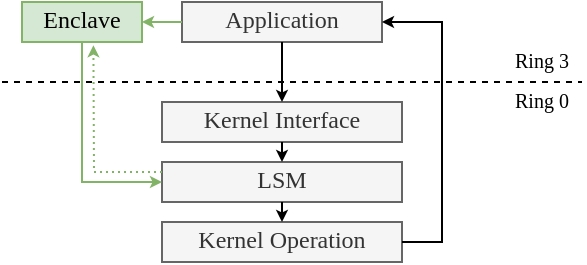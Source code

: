 <mxfile version="13.0.3" type="device"><diagram id="IpD1kZnpUoJtoLjFd5iW" name="Page-1"><mxGraphModel dx="215" dy="145" grid="1" gridSize="10" guides="1" tooltips="1" connect="1" arrows="1" fold="1" page="1" pageScale="1" pageWidth="827" pageHeight="1169" math="0" shadow="0"><root><mxCell id="0"/><mxCell id="1" parent="0"/><mxCell id="NyK8BzgrHjAssunn8SGe-1" value="" style="endArrow=none;dashed=1;html=1;" edge="1" parent="1"><mxGeometry width="50" height="50" relative="1" as="geometry"><mxPoint x="290" y="320" as="sourcePoint"/><mxPoint x="580" y="320" as="targetPoint"/></mxGeometry></mxCell><mxCell id="NyK8BzgrHjAssunn8SGe-3" value="Application" style="rounded=0;whiteSpace=wrap;html=1;fillColor=#f5f5f5;strokeColor=#666666;fontColor=#333333;fontFamily=Linux Libertine O;spacingBottom=2;" vertex="1" parent="1"><mxGeometry x="380" y="280" width="100" height="20" as="geometry"/></mxCell><mxCell id="NyK8BzgrHjAssunn8SGe-5" value="Kernel Interface" style="rounded=0;whiteSpace=wrap;html=1;fillColor=#f5f5f5;strokeColor=#666666;fontColor=#333333;fontFamily=Linux Libertine O;spacingBottom=2;" vertex="1" parent="1"><mxGeometry x="370" y="330" width="120" height="20" as="geometry"/></mxCell><mxCell id="NyK8BzgrHjAssunn8SGe-6" value="LSM" style="rounded=0;whiteSpace=wrap;html=1;fillColor=#f5f5f5;strokeColor=#666666;fontColor=#333333;fontFamily=Linux Libertine O;spacingBottom=2;" vertex="1" parent="1"><mxGeometry x="370" y="360" width="120" height="20" as="geometry"/></mxCell><mxCell id="NyK8BzgrHjAssunn8SGe-7" value="Kernel Operation" style="rounded=0;whiteSpace=wrap;html=1;fillColor=#f5f5f5;strokeColor=#666666;fontColor=#333333;fontFamily=Linux Libertine O;spacingBottom=2;" vertex="1" parent="1"><mxGeometry x="370" y="390" width="120" height="20" as="geometry"/></mxCell><mxCell id="NyK8BzgrHjAssunn8SGe-8" value="Enclave" style="rounded=0;whiteSpace=wrap;html=1;fillColor=#d5e8d4;strokeColor=#82b366;fontFamily=Linux Libertine O;spacingBottom=2;" vertex="1" parent="1"><mxGeometry x="300" y="280" width="60" height="20" as="geometry"/></mxCell><mxCell id="NyK8BzgrHjAssunn8SGe-10" value="" style="endArrow=none;startArrow=classic;html=1;exitX=0.5;exitY=0;exitDx=0;exitDy=0;entryX=0.5;entryY=1;entryDx=0;entryDy=0;startSize=3;endFill=0;" edge="1" parent="1" source="NyK8BzgrHjAssunn8SGe-5" target="NyK8BzgrHjAssunn8SGe-3"><mxGeometry width="50" height="50" relative="1" as="geometry"><mxPoint x="380" y="350" as="sourcePoint"/><mxPoint x="430" y="310" as="targetPoint"/></mxGeometry></mxCell><mxCell id="NyK8BzgrHjAssunn8SGe-11" value="" style="endArrow=none;startArrow=classic;html=1;exitX=0.5;exitY=0;exitDx=0;exitDy=0;entryX=0.5;entryY=1;entryDx=0;entryDy=0;startSize=3;endFill=0;" edge="1" parent="1" source="NyK8BzgrHjAssunn8SGe-6" target="NyK8BzgrHjAssunn8SGe-5"><mxGeometry width="50" height="50" relative="1" as="geometry"><mxPoint x="380" y="350" as="sourcePoint"/><mxPoint x="530" y="370" as="targetPoint"/></mxGeometry></mxCell><mxCell id="NyK8BzgrHjAssunn8SGe-14" value="" style="endArrow=none;startArrow=classic;html=1;entryX=0.5;entryY=1;entryDx=0;entryDy=0;exitX=0.5;exitY=0;exitDx=0;exitDy=0;startSize=3;endFill=0;" edge="1" parent="1" source="NyK8BzgrHjAssunn8SGe-7" target="NyK8BzgrHjAssunn8SGe-6"><mxGeometry width="50" height="50" relative="1" as="geometry"><mxPoint x="380" y="350" as="sourcePoint"/><mxPoint x="430" y="300" as="targetPoint"/></mxGeometry></mxCell><mxCell id="NyK8BzgrHjAssunn8SGe-15" value="" style="endArrow=classic;html=1;exitX=1;exitY=0.5;exitDx=0;exitDy=0;entryX=1;entryY=0.5;entryDx=0;entryDy=0;rounded=0;endSize=3;" edge="1" parent="1" source="NyK8BzgrHjAssunn8SGe-7" target="NyK8BzgrHjAssunn8SGe-3"><mxGeometry width="50" height="50" relative="1" as="geometry"><mxPoint x="380" y="350" as="sourcePoint"/><mxPoint x="430" y="300" as="targetPoint"/><Array as="points"><mxPoint x="510" y="400"/><mxPoint x="510" y="290"/></Array></mxGeometry></mxCell><mxCell id="NyK8BzgrHjAssunn8SGe-18" value="" style="endArrow=none;startArrow=classic;html=1;strokeWidth=1;entryX=0.5;entryY=1;entryDx=0;entryDy=0;exitX=0;exitY=0.5;exitDx=0;exitDy=0;rounded=0;fillColor=#d5e8d4;strokeColor=#82b366;endSize=3;startSize=3;endFill=0;" edge="1" parent="1" source="NyK8BzgrHjAssunn8SGe-6" target="NyK8BzgrHjAssunn8SGe-8"><mxGeometry width="50" height="50" relative="1" as="geometry"><mxPoint x="380" y="350" as="sourcePoint"/><mxPoint x="430" y="300" as="targetPoint"/><Array as="points"><mxPoint x="330" y="370"/></Array></mxGeometry></mxCell><mxCell id="NyK8BzgrHjAssunn8SGe-19" value="Ring 3" style="text;html=1;strokeColor=none;fillColor=none;align=center;verticalAlign=middle;whiteSpace=wrap;rounded=0;fontFamily=Linux Libertine O;fontSize=10;spacingBottom=2;" vertex="1" parent="1"><mxGeometry x="540" y="300" width="40" height="20" as="geometry"/></mxCell><mxCell id="NyK8BzgrHjAssunn8SGe-21" value="Ring 0" style="text;html=1;strokeColor=none;fillColor=none;align=center;verticalAlign=middle;whiteSpace=wrap;rounded=0;fontFamily=Linux Libertine O;fontSize=10;spacingBottom=2;" vertex="1" parent="1"><mxGeometry x="540" y="320" width="40" height="20" as="geometry"/></mxCell><mxCell id="NyK8BzgrHjAssunn8SGe-25" value="" style="endArrow=classic;html=1;strokeWidth=1;fontFamily=Linux Libertine O;fontSize=10;exitX=0;exitY=0.5;exitDx=0;exitDy=0;entryX=1;entryY=0.5;entryDx=0;entryDy=0;endSize=3;fillColor=#d5e8d4;strokeColor=#82b366;" edge="1" parent="1" source="NyK8BzgrHjAssunn8SGe-3" target="NyK8BzgrHjAssunn8SGe-8"><mxGeometry width="50" height="50" relative="1" as="geometry"><mxPoint x="410" y="370" as="sourcePoint"/><mxPoint x="460" y="320" as="targetPoint"/></mxGeometry></mxCell><mxCell id="NyK8BzgrHjAssunn8SGe-26" value="" style="endArrow=classic;html=1;strokeWidth=1;fontFamily=Linux Libertine O;fontSize=10;exitX=0;exitY=0.25;exitDx=0;exitDy=0;entryX=0.595;entryY=1.08;entryDx=0;entryDy=0;entryPerimeter=0;dashed=1;dashPattern=1 2;endSize=3;fillColor=#d5e8d4;strokeColor=#82b366;rounded=0;" edge="1" parent="1" source="NyK8BzgrHjAssunn8SGe-6" target="NyK8BzgrHjAssunn8SGe-8"><mxGeometry width="50" height="50" relative="1" as="geometry"><mxPoint x="370" y="370" as="sourcePoint"/><mxPoint x="420" y="320" as="targetPoint"/><Array as="points"><mxPoint x="336" y="365"/></Array></mxGeometry></mxCell></root></mxGraphModel></diagram></mxfile>